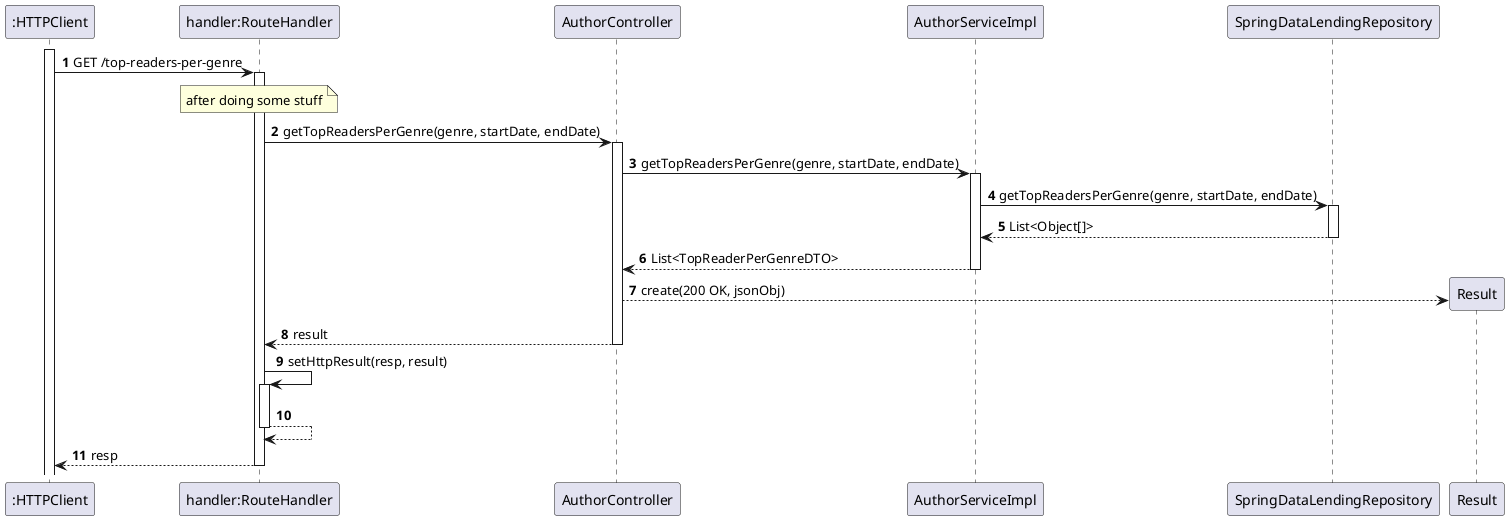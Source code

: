 @startuml
'https://plantuml.com/sequence-diagram

autonumber
autoactivate on

participant ":HTTPClient" as HTTPClient
participant "handler:RouteHandler" as System
participant AuthorController as Ctrl
participant "AuthorServiceImpl" as ServImpl
participant SpringDataLendingRepository as repo

activate HTTPClient

HTTPClient -> System: GET /top-readers-per-genre
note over System: after doing some stuff
System -> Ctrl: getTopReadersPerGenre(genre, startDate, endDate)

Ctrl -> ServImpl: getTopReadersPerGenre(genre, startDate, endDate)
ServImpl -> repo: getTopReadersPerGenre(genre, startDate, endDate)
repo --> ServImpl: List<Object[]>
ServImpl --> Ctrl: List<TopReaderPerGenreDTO>
Ctrl --> Result**: create(200 OK, jsonObj)
Ctrl --> System: result
System -> System: setHttpResult(resp, result)
System --> System:
System --> HTTPClient: resp


@enduml
